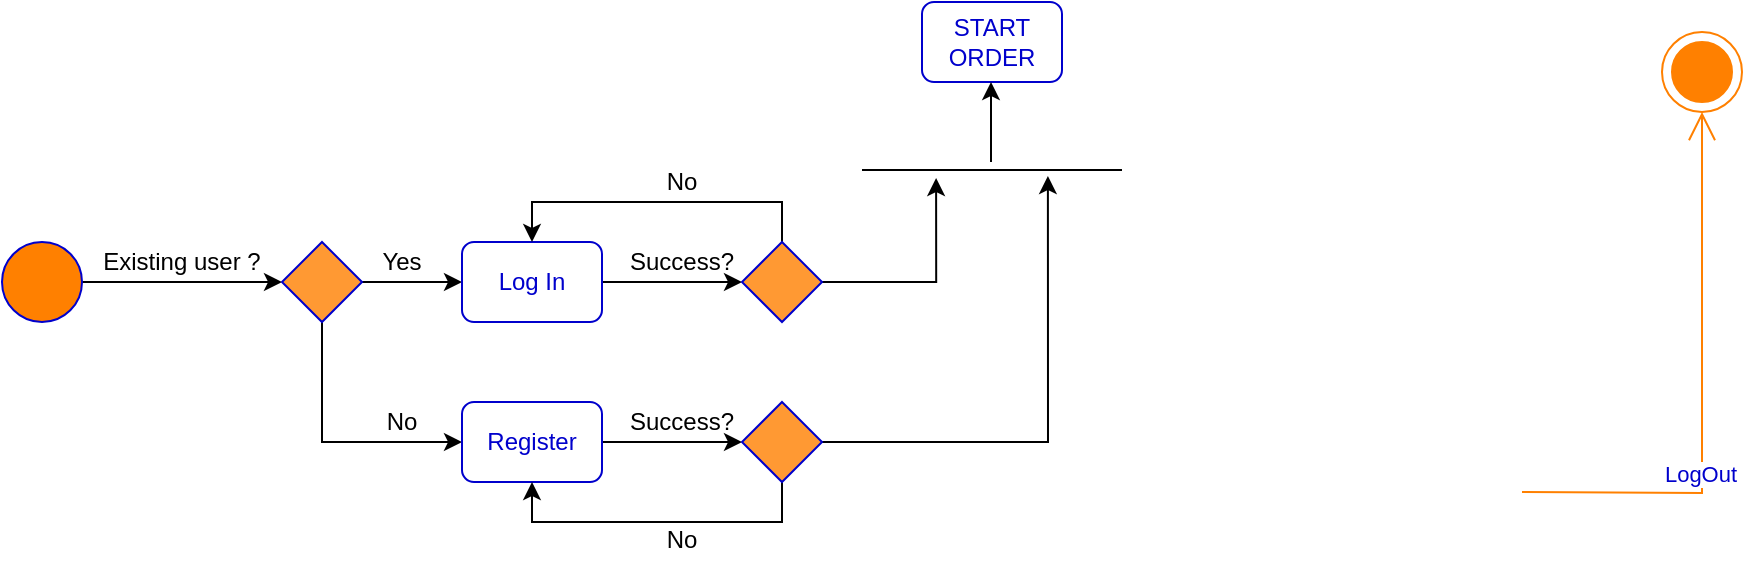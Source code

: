 <mxfile version="15.0.6" type="github">
  <diagram name="Page-1" id="52a04d89-c75d-2922-d76d-85b35f80e030">
    <mxGraphModel dx="1422" dy="705" grid="1" gridSize="10" guides="1" tooltips="1" connect="1" arrows="1" fold="1" page="1" pageScale="1" pageWidth="1100" pageHeight="850" background="none" math="0" shadow="0">
      <root>
        <mxCell id="0" />
        <mxCell id="1" parent="0" />
        <mxCell id="-y61v7st2WPRI6r0obGL-35" style="edgeStyle=orthogonalEdgeStyle;rounded=0;orthogonalLoop=1;jettySize=auto;html=1;exitX=1;exitY=0.5;exitDx=0;exitDy=0;" edge="1" parent="1" source="-y61v7st2WPRI6r0obGL-3" target="-y61v7st2WPRI6r0obGL-16">
          <mxGeometry relative="1" as="geometry" />
        </mxCell>
        <mxCell id="-y61v7st2WPRI6r0obGL-3" value="" style="shape=ellipse;html=1;fillColor=#FF8000;fontSize=18;fontColor=#ffffff;strokeColor=#0000CC;align=center;" vertex="1" parent="1">
          <mxGeometry x="10" y="330" width="40" height="40" as="geometry" />
        </mxCell>
        <mxCell id="-y61v7st2WPRI6r0obGL-4" style="edgeStyle=orthogonalEdgeStyle;rounded=0;html=1;labelBackgroundColor=none;endArrow=open;endFill=0;endSize=12;strokeColor=#FF8000;fontSize=11;fontColor=#0000CC;align=right;" edge="1" parent="1" target="-y61v7st2WPRI6r0obGL-25">
          <mxGeometry relative="1" as="geometry">
            <mxPoint x="770" y="455" as="sourcePoint" />
          </mxGeometry>
        </mxCell>
        <mxCell id="-y61v7st2WPRI6r0obGL-5" value="LogOut" style="text;html=1;resizable=0;points=[];align=center;verticalAlign=middle;labelBackgroundColor=#ffffff;fontSize=11;fontColor=#0000CC;" vertex="1" connectable="0" parent="-y61v7st2WPRI6r0obGL-4">
          <mxGeometry x="-0.29" y="1" relative="1" as="geometry">
            <mxPoint as="offset" />
          </mxGeometry>
        </mxCell>
        <mxCell id="-y61v7st2WPRI6r0obGL-25" value="" style="shape=mxgraph.sysml.actFinal;html=1;verticalLabelPosition=bottom;labelBackgroundColor=#ffffff;verticalAlign=top;strokeColor=#FF8000;fillColor=#FFFFFF;fontSize=11;fontColor=#0000CC;align=center;" vertex="1" parent="1">
          <mxGeometry x="840" y="225" width="40" height="40" as="geometry" />
        </mxCell>
        <mxCell id="-y61v7st2WPRI6r0obGL-33" style="edgeStyle=orthogonalEdgeStyle;rounded=0;orthogonalLoop=1;jettySize=auto;html=1;exitX=1;exitY=0.5;exitDx=0;exitDy=0;entryX=0;entryY=0.5;entryDx=0;entryDy=0;" edge="1" parent="1" source="-y61v7st2WPRI6r0obGL-16" target="-y61v7st2WPRI6r0obGL-9">
          <mxGeometry relative="1" as="geometry" />
        </mxCell>
        <mxCell id="-y61v7st2WPRI6r0obGL-64" style="edgeStyle=orthogonalEdgeStyle;rounded=0;orthogonalLoop=1;jettySize=auto;html=1;exitX=0.5;exitY=1;exitDx=0;exitDy=0;entryX=0;entryY=0.5;entryDx=0;entryDy=0;" edge="1" parent="1" source="-y61v7st2WPRI6r0obGL-16" target="-y61v7st2WPRI6r0obGL-29">
          <mxGeometry relative="1" as="geometry" />
        </mxCell>
        <mxCell id="-y61v7st2WPRI6r0obGL-16" value="" style="shape=rhombus;html=1;labelPosition=right;align=left;verticalAlign=middle;strokeColor=#0000CC;fillColor=#FF9933;fontColor=#000000;" vertex="1" parent="1">
          <mxGeometry x="150" y="330" width="40" height="40" as="geometry" />
        </mxCell>
        <mxCell id="-y61v7st2WPRI6r0obGL-45" style="edgeStyle=orthogonalEdgeStyle;rounded=0;orthogonalLoop=1;jettySize=auto;html=1;exitX=1;exitY=0.5;exitDx=0;exitDy=0;entryX=0;entryY=0.5;entryDx=0;entryDy=0;" edge="1" parent="1" source="-y61v7st2WPRI6r0obGL-9" target="-y61v7st2WPRI6r0obGL-44">
          <mxGeometry relative="1" as="geometry" />
        </mxCell>
        <mxCell id="-y61v7st2WPRI6r0obGL-9" value="Log In" style="strokeColor=#0000CC;fillColor=inherit;gradientColor=inherit;shape=rect;html=1;rounded=1;whiteSpace=wrap;align=center;fontColor=#0000CC;" vertex="1" parent="1">
          <mxGeometry x="240" y="330" width="70" height="40" as="geometry" />
        </mxCell>
        <mxCell id="-y61v7st2WPRI6r0obGL-49" style="edgeStyle=orthogonalEdgeStyle;rounded=0;orthogonalLoop=1;jettySize=auto;html=1;exitX=1;exitY=0.5;exitDx=0;exitDy=0;entryX=0;entryY=0.5;entryDx=0;entryDy=0;" edge="1" parent="1" source="-y61v7st2WPRI6r0obGL-29" target="-y61v7st2WPRI6r0obGL-48">
          <mxGeometry relative="1" as="geometry" />
        </mxCell>
        <mxCell id="-y61v7st2WPRI6r0obGL-29" value="Register" style="strokeColor=#0000CC;fillColor=inherit;gradientColor=inherit;shape=rect;html=1;rounded=1;whiteSpace=wrap;align=center;fontColor=#0000CC;" vertex="1" parent="1">
          <mxGeometry x="240" y="410" width="70" height="40" as="geometry" />
        </mxCell>
        <mxCell id="-y61v7st2WPRI6r0obGL-36" value="Existing user ?" style="text;html=1;strokeColor=none;fillColor=none;align=center;verticalAlign=middle;whiteSpace=wrap;rounded=0;" vertex="1" parent="1">
          <mxGeometry x="50" y="330" width="100" height="20" as="geometry" />
        </mxCell>
        <mxCell id="-y61v7st2WPRI6r0obGL-42" value="Yes" style="text;html=1;strokeColor=none;fillColor=none;align=center;verticalAlign=middle;whiteSpace=wrap;rounded=0;" vertex="1" parent="1">
          <mxGeometry x="160" y="330" width="100" height="20" as="geometry" />
        </mxCell>
        <mxCell id="-y61v7st2WPRI6r0obGL-43" value="No" style="text;html=1;strokeColor=none;fillColor=none;align=center;verticalAlign=middle;whiteSpace=wrap;rounded=0;" vertex="1" parent="1">
          <mxGeometry x="160" y="410" width="100" height="20" as="geometry" />
        </mxCell>
        <mxCell id="-y61v7st2WPRI6r0obGL-47" style="edgeStyle=orthogonalEdgeStyle;rounded=0;orthogonalLoop=1;jettySize=auto;html=1;exitX=0.5;exitY=0;exitDx=0;exitDy=0;entryX=0.5;entryY=0;entryDx=0;entryDy=0;" edge="1" parent="1" source="-y61v7st2WPRI6r0obGL-44" target="-y61v7st2WPRI6r0obGL-9">
          <mxGeometry relative="1" as="geometry" />
        </mxCell>
        <mxCell id="-y61v7st2WPRI6r0obGL-66" style="edgeStyle=orthogonalEdgeStyle;rounded=0;orthogonalLoop=1;jettySize=auto;html=1;exitX=1;exitY=0.5;exitDx=0;exitDy=0;entryX=0.285;entryY=1;entryDx=0;entryDy=0;entryPerimeter=0;" edge="1" parent="1" source="-y61v7st2WPRI6r0obGL-44" target="-y61v7st2WPRI6r0obGL-65">
          <mxGeometry relative="1" as="geometry" />
        </mxCell>
        <mxCell id="-y61v7st2WPRI6r0obGL-44" value="" style="shape=rhombus;html=1;labelPosition=right;align=left;verticalAlign=middle;strokeColor=#0000CC;fillColor=#FF9933;fontColor=#000000;" vertex="1" parent="1">
          <mxGeometry x="380" y="330" width="40" height="40" as="geometry" />
        </mxCell>
        <mxCell id="-y61v7st2WPRI6r0obGL-50" style="edgeStyle=orthogonalEdgeStyle;rounded=0;orthogonalLoop=1;jettySize=auto;html=1;exitX=0.5;exitY=1;exitDx=0;exitDy=0;entryX=0.5;entryY=1;entryDx=0;entryDy=0;" edge="1" parent="1" source="-y61v7st2WPRI6r0obGL-48" target="-y61v7st2WPRI6r0obGL-29">
          <mxGeometry relative="1" as="geometry" />
        </mxCell>
        <mxCell id="-y61v7st2WPRI6r0obGL-68" style="edgeStyle=orthogonalEdgeStyle;rounded=0;orthogonalLoop=1;jettySize=auto;html=1;exitX=1;exitY=0.5;exitDx=0;exitDy=0;entryX=0.715;entryY=0.875;entryDx=0;entryDy=0;entryPerimeter=0;" edge="1" parent="1" source="-y61v7st2WPRI6r0obGL-48" target="-y61v7st2WPRI6r0obGL-65">
          <mxGeometry relative="1" as="geometry" />
        </mxCell>
        <mxCell id="-y61v7st2WPRI6r0obGL-48" value="" style="shape=rhombus;html=1;labelPosition=right;align=left;verticalAlign=middle;strokeColor=#0000CC;fillColor=#FF9933;fontColor=#000000;" vertex="1" parent="1">
          <mxGeometry x="380" y="410" width="40" height="40" as="geometry" />
        </mxCell>
        <mxCell id="-y61v7st2WPRI6r0obGL-52" value="Success?" style="text;html=1;strokeColor=none;fillColor=none;align=center;verticalAlign=middle;whiteSpace=wrap;rounded=0;" vertex="1" parent="1">
          <mxGeometry x="300" y="330" width="100" height="20" as="geometry" />
        </mxCell>
        <mxCell id="-y61v7st2WPRI6r0obGL-54" value="Success?" style="text;html=1;strokeColor=none;fillColor=none;align=center;verticalAlign=middle;whiteSpace=wrap;rounded=0;" vertex="1" parent="1">
          <mxGeometry x="300" y="410" width="100" height="20" as="geometry" />
        </mxCell>
        <mxCell id="-y61v7st2WPRI6r0obGL-55" value="No" style="text;html=1;strokeColor=none;fillColor=none;align=center;verticalAlign=middle;whiteSpace=wrap;rounded=0;" vertex="1" parent="1">
          <mxGeometry x="300" y="469" width="100" height="20" as="geometry" />
        </mxCell>
        <mxCell id="-y61v7st2WPRI6r0obGL-56" value="No" style="text;html=1;strokeColor=none;fillColor=none;align=center;verticalAlign=middle;whiteSpace=wrap;rounded=0;" vertex="1" parent="1">
          <mxGeometry x="300" y="290" width="100" height="20" as="geometry" />
        </mxCell>
        <mxCell id="-y61v7st2WPRI6r0obGL-65" value="" style="line;strokeWidth=1;fillColor=none;align=left;verticalAlign=middle;spacingTop=-1;spacingLeft=3;spacingRight=3;rotatable=0;labelPosition=right;points=[];portConstraint=eastwest;" vertex="1" parent="1">
          <mxGeometry x="440" y="290" width="130" height="8" as="geometry" />
        </mxCell>
        <mxCell id="-y61v7st2WPRI6r0obGL-69" value="START ORDER" style="strokeColor=#0000CC;fillColor=inherit;gradientColor=inherit;shape=rect;html=1;rounded=1;whiteSpace=wrap;align=center;fontColor=#0000CC;" vertex="1" parent="1">
          <mxGeometry x="470" y="210" width="70" height="40" as="geometry" />
        </mxCell>
        <mxCell id="-y61v7st2WPRI6r0obGL-71" value="" style="endArrow=classic;html=1;" edge="1" parent="1">
          <mxGeometry width="50" height="50" relative="1" as="geometry">
            <mxPoint x="504.5" y="290" as="sourcePoint" />
            <mxPoint x="504.5" y="250" as="targetPoint" />
          </mxGeometry>
        </mxCell>
      </root>
    </mxGraphModel>
  </diagram>
</mxfile>
